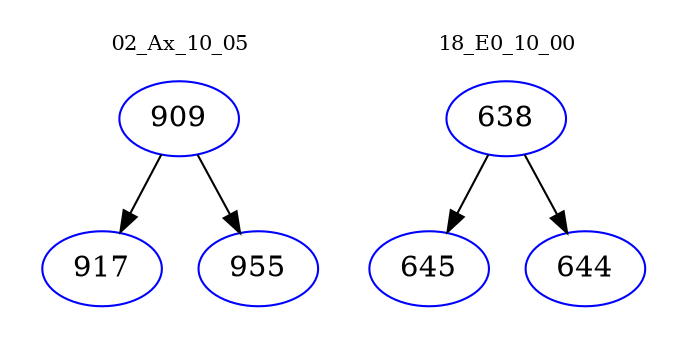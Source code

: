 digraph{
subgraph cluster_0 {
color = white
label = "02_Ax_10_05";
fontsize=10;
T0_909 [label="909", color="blue"]
T0_909 -> T0_917 [color="black"]
T0_917 [label="917", color="blue"]
T0_909 -> T0_955 [color="black"]
T0_955 [label="955", color="blue"]
}
subgraph cluster_1 {
color = white
label = "18_E0_10_00";
fontsize=10;
T1_638 [label="638", color="blue"]
T1_638 -> T1_645 [color="black"]
T1_645 [label="645", color="blue"]
T1_638 -> T1_644 [color="black"]
T1_644 [label="644", color="blue"]
}
}
